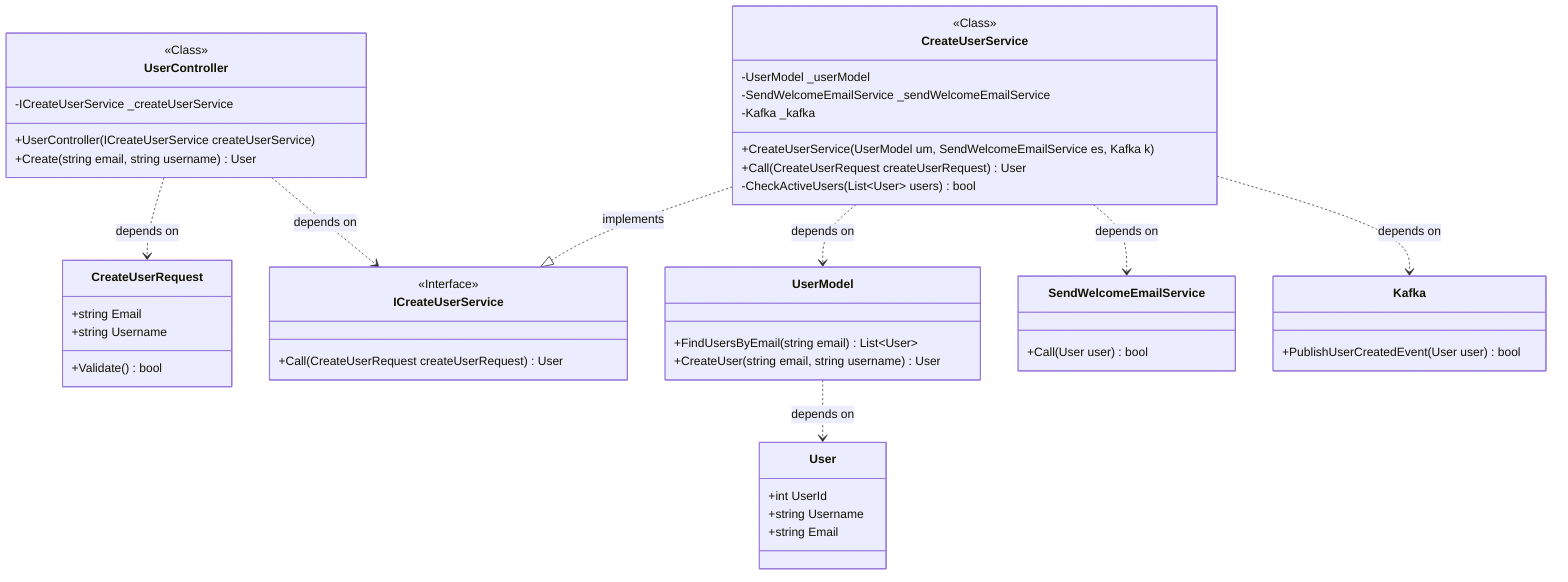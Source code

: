 classDiagram
  class UserController {
    <<Class>>
    -ICreateUserService _createUserService
    +UserController(ICreateUserService createUserService)
    +Create(string email, string username) User

  }

  class ICreateUserService {
    <<Interface>>
    +Call(CreateUserRequest createUserRequest) User
  }

  class CreateUserService {
    <<Class>>
    -UserModel _userModel
    -SendWelcomeEmailService _sendWelcomeEmailService
    -Kafka _kafka
    +CreateUserService(UserModel um, SendWelcomeEmailService es, Kafka k)
    +Call(CreateUserRequest createUserRequest) User
    -CheckActiveUsers(List~User~ users) bool
  }

  class CreateUserRequest {
    +string Email
    +string Username

    +Validate() bool
  }  



  class UserModel {
    +FindUsersByEmail(string email) List~User~
    +CreateUser(string email, string username) User
  }
  
  class User {
    +int UserId
    +string Username
    +string Email
  }

  class SendWelcomeEmailService {
    +Call(User user) bool
  }

  class Kafka {
    +PublishUserCreatedEvent(User user) bool
  }



  UserController ..> CreateUserRequest: depends on
  UserController ..> ICreateUserService: depends on
  CreateUserService ..|> ICreateUserService: implements
  CreateUserService ..> UserModel: depends on
  UserModel ..> User: depends on
  CreateUserService ..> SendWelcomeEmailService: depends on
  CreateUserService ..> Kafka: depends on